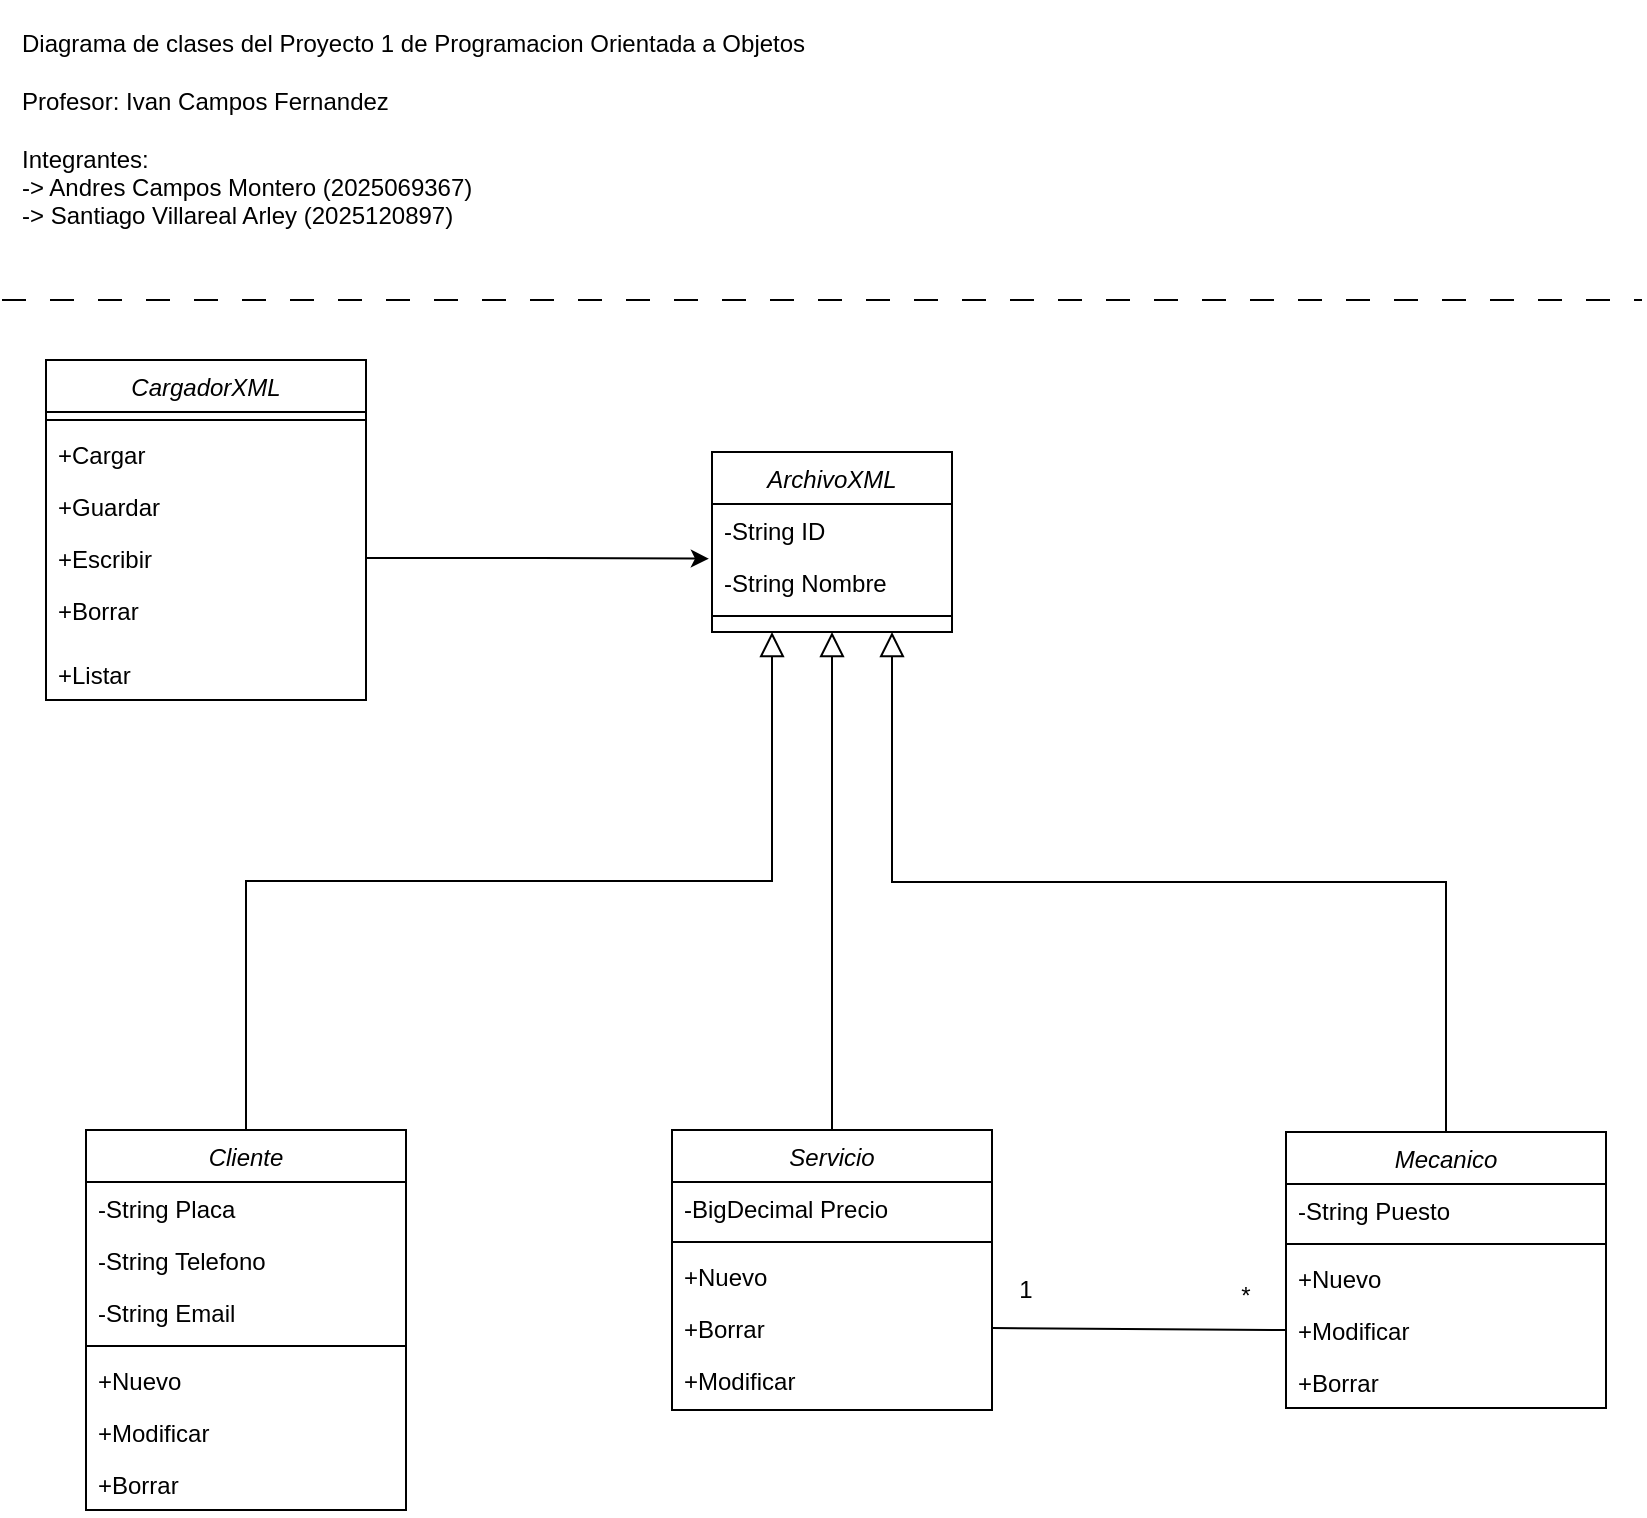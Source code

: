 <mxfile version="23.0.2" type="device">
  <diagram id="C5RBs43oDa-KdzZeNtuy" name="Page-1">
    <mxGraphModel dx="1323" dy="795" grid="1" gridSize="10" guides="1" tooltips="1" connect="1" arrows="1" fold="1" page="1" pageScale="1" pageWidth="827" pageHeight="1169" math="0" shadow="0">
      <root>
        <mxCell id="WIyWlLk6GJQsqaUBKTNV-0" />
        <mxCell id="WIyWlLk6GJQsqaUBKTNV-1" parent="WIyWlLk6GJQsqaUBKTNV-0" />
        <mxCell id="zkfFHV4jXpPFQw0GAbJ--0" value="Servicio" style="swimlane;fontStyle=2;align=center;verticalAlign=top;childLayout=stackLayout;horizontal=1;startSize=26;horizontalStack=0;resizeParent=1;resizeLast=0;collapsible=1;marginBottom=0;rounded=0;shadow=0;strokeWidth=1;" parent="WIyWlLk6GJQsqaUBKTNV-1" vertex="1">
          <mxGeometry x="337" y="575" width="160" height="140" as="geometry">
            <mxRectangle x="230" y="140" width="160" height="26" as="alternateBounds" />
          </mxGeometry>
        </mxCell>
        <mxCell id="zkfFHV4jXpPFQw0GAbJ--3" value="-BigDecimal Precio" style="text;align=left;verticalAlign=top;spacingLeft=4;spacingRight=4;overflow=hidden;rotatable=0;points=[[0,0.5],[1,0.5]];portConstraint=eastwest;rounded=0;shadow=0;html=0;" parent="zkfFHV4jXpPFQw0GAbJ--0" vertex="1">
          <mxGeometry y="26" width="160" height="26" as="geometry" />
        </mxCell>
        <mxCell id="zkfFHV4jXpPFQw0GAbJ--4" value="" style="line;html=1;strokeWidth=1;align=left;verticalAlign=middle;spacingTop=-1;spacingLeft=3;spacingRight=3;rotatable=0;labelPosition=right;points=[];portConstraint=eastwest;" parent="zkfFHV4jXpPFQw0GAbJ--0" vertex="1">
          <mxGeometry y="52" width="160" height="8" as="geometry" />
        </mxCell>
        <mxCell id="Du0yPC9hoic9Nm85iZ5u-39" value="+Nuevo" style="text;align=left;verticalAlign=top;spacingLeft=4;spacingRight=4;overflow=hidden;rotatable=0;points=[[0,0.5],[1,0.5]];portConstraint=eastwest;" vertex="1" parent="zkfFHV4jXpPFQw0GAbJ--0">
          <mxGeometry y="60" width="160" height="26" as="geometry" />
        </mxCell>
        <mxCell id="Du0yPC9hoic9Nm85iZ5u-41" value="+Borrar" style="text;align=left;verticalAlign=top;spacingLeft=4;spacingRight=4;overflow=hidden;rotatable=0;points=[[0,0.5],[1,0.5]];portConstraint=eastwest;" vertex="1" parent="zkfFHV4jXpPFQw0GAbJ--0">
          <mxGeometry y="86" width="160" height="26" as="geometry" />
        </mxCell>
        <mxCell id="Du0yPC9hoic9Nm85iZ5u-40" value="+Modificar" style="text;align=left;verticalAlign=top;spacingLeft=4;spacingRight=4;overflow=hidden;rotatable=0;points=[[0,0.5],[1,0.5]];portConstraint=eastwest;" vertex="1" parent="zkfFHV4jXpPFQw0GAbJ--0">
          <mxGeometry y="112" width="160" height="26" as="geometry" />
        </mxCell>
        <mxCell id="Du0yPC9hoic9Nm85iZ5u-2" value="Cliente" style="swimlane;fontStyle=2;align=center;verticalAlign=top;childLayout=stackLayout;horizontal=1;startSize=26;horizontalStack=0;resizeParent=1;resizeLast=0;collapsible=1;marginBottom=0;rounded=0;shadow=0;strokeWidth=1;" vertex="1" parent="WIyWlLk6GJQsqaUBKTNV-1">
          <mxGeometry x="44" y="575" width="160" height="190" as="geometry">
            <mxRectangle x="230" y="140" width="160" height="26" as="alternateBounds" />
          </mxGeometry>
        </mxCell>
        <mxCell id="Du0yPC9hoic9Nm85iZ5u-5" value="-String Placa" style="text;align=left;verticalAlign=top;spacingLeft=4;spacingRight=4;overflow=hidden;rotatable=0;points=[[0,0.5],[1,0.5]];portConstraint=eastwest;rounded=0;shadow=0;html=0;" vertex="1" parent="Du0yPC9hoic9Nm85iZ5u-2">
          <mxGeometry y="26" width="160" height="26" as="geometry" />
        </mxCell>
        <mxCell id="Du0yPC9hoic9Nm85iZ5u-6" value="-String Telefono" style="text;align=left;verticalAlign=top;spacingLeft=4;spacingRight=4;overflow=hidden;rotatable=0;points=[[0,0.5],[1,0.5]];portConstraint=eastwest;rounded=0;shadow=0;html=0;" vertex="1" parent="Du0yPC9hoic9Nm85iZ5u-2">
          <mxGeometry y="52" width="160" height="26" as="geometry" />
        </mxCell>
        <mxCell id="Du0yPC9hoic9Nm85iZ5u-7" value="-String Email" style="text;align=left;verticalAlign=top;spacingLeft=4;spacingRight=4;overflow=hidden;rotatable=0;points=[[0,0.5],[1,0.5]];portConstraint=eastwest;rounded=0;shadow=0;html=0;" vertex="1" parent="Du0yPC9hoic9Nm85iZ5u-2">
          <mxGeometry y="78" width="160" height="26" as="geometry" />
        </mxCell>
        <mxCell id="Du0yPC9hoic9Nm85iZ5u-8" value="" style="line;html=1;strokeWidth=1;align=left;verticalAlign=middle;spacingTop=-1;spacingLeft=3;spacingRight=3;rotatable=0;labelPosition=right;points=[];portConstraint=eastwest;" vertex="1" parent="Du0yPC9hoic9Nm85iZ5u-2">
          <mxGeometry y="104" width="160" height="8" as="geometry" />
        </mxCell>
        <mxCell id="Du0yPC9hoic9Nm85iZ5u-9" value="+Nuevo" style="text;align=left;verticalAlign=top;spacingLeft=4;spacingRight=4;overflow=hidden;rotatable=0;points=[[0,0.5],[1,0.5]];portConstraint=eastwest;" vertex="1" parent="Du0yPC9hoic9Nm85iZ5u-2">
          <mxGeometry y="112" width="160" height="26" as="geometry" />
        </mxCell>
        <mxCell id="Du0yPC9hoic9Nm85iZ5u-37" value="+Modificar" style="text;align=left;verticalAlign=top;spacingLeft=4;spacingRight=4;overflow=hidden;rotatable=0;points=[[0,0.5],[1,0.5]];portConstraint=eastwest;" vertex="1" parent="Du0yPC9hoic9Nm85iZ5u-2">
          <mxGeometry y="138" width="160" height="26" as="geometry" />
        </mxCell>
        <mxCell id="Du0yPC9hoic9Nm85iZ5u-38" value="+Borrar" style="text;align=left;verticalAlign=top;spacingLeft=4;spacingRight=4;overflow=hidden;rotatable=0;points=[[0,0.5],[1,0.5]];portConstraint=eastwest;" vertex="1" parent="Du0yPC9hoic9Nm85iZ5u-2">
          <mxGeometry y="164" width="160" height="26" as="geometry" />
        </mxCell>
        <mxCell id="Du0yPC9hoic9Nm85iZ5u-10" value="Mecanico" style="swimlane;fontStyle=2;align=center;verticalAlign=top;childLayout=stackLayout;horizontal=1;startSize=26;horizontalStack=0;resizeParent=1;resizeLast=0;collapsible=1;marginBottom=0;rounded=0;shadow=0;strokeWidth=1;" vertex="1" parent="WIyWlLk6GJQsqaUBKTNV-1">
          <mxGeometry x="644" y="576" width="160" height="138" as="geometry">
            <mxRectangle x="230" y="140" width="160" height="26" as="alternateBounds" />
          </mxGeometry>
        </mxCell>
        <mxCell id="Du0yPC9hoic9Nm85iZ5u-13" value="-String Puesto" style="text;align=left;verticalAlign=top;spacingLeft=4;spacingRight=4;overflow=hidden;rotatable=0;points=[[0,0.5],[1,0.5]];portConstraint=eastwest;rounded=0;shadow=0;html=0;" vertex="1" parent="Du0yPC9hoic9Nm85iZ5u-10">
          <mxGeometry y="26" width="160" height="26" as="geometry" />
        </mxCell>
        <mxCell id="Du0yPC9hoic9Nm85iZ5u-16" value="" style="line;html=1;strokeWidth=1;align=left;verticalAlign=middle;spacingTop=-1;spacingLeft=3;spacingRight=3;rotatable=0;labelPosition=right;points=[];portConstraint=eastwest;" vertex="1" parent="Du0yPC9hoic9Nm85iZ5u-10">
          <mxGeometry y="52" width="160" height="8" as="geometry" />
        </mxCell>
        <mxCell id="Du0yPC9hoic9Nm85iZ5u-42" value="+Nuevo" style="text;align=left;verticalAlign=top;spacingLeft=4;spacingRight=4;overflow=hidden;rotatable=0;points=[[0,0.5],[1,0.5]];portConstraint=eastwest;" vertex="1" parent="Du0yPC9hoic9Nm85iZ5u-10">
          <mxGeometry y="60" width="160" height="26" as="geometry" />
        </mxCell>
        <mxCell id="Du0yPC9hoic9Nm85iZ5u-43" value="+Modificar" style="text;align=left;verticalAlign=top;spacingLeft=4;spacingRight=4;overflow=hidden;rotatable=0;points=[[0,0.5],[1,0.5]];portConstraint=eastwest;" vertex="1" parent="Du0yPC9hoic9Nm85iZ5u-10">
          <mxGeometry y="86" width="160" height="26" as="geometry" />
        </mxCell>
        <mxCell id="Du0yPC9hoic9Nm85iZ5u-44" value="+Borrar" style="text;align=left;verticalAlign=top;spacingLeft=4;spacingRight=4;overflow=hidden;rotatable=0;points=[[0,0.5],[1,0.5]];portConstraint=eastwest;" vertex="1" parent="Du0yPC9hoic9Nm85iZ5u-10">
          <mxGeometry y="112" width="160" height="26" as="geometry" />
        </mxCell>
        <mxCell id="Du0yPC9hoic9Nm85iZ5u-20" value="CargadorXML" style="swimlane;fontStyle=2;align=center;verticalAlign=top;childLayout=stackLayout;horizontal=1;startSize=26;horizontalStack=0;resizeParent=1;resizeLast=0;collapsible=1;marginBottom=0;rounded=0;shadow=0;strokeWidth=1;" vertex="1" parent="WIyWlLk6GJQsqaUBKTNV-1">
          <mxGeometry x="24" y="190" width="160" height="170" as="geometry">
            <mxRectangle x="230" y="140" width="160" height="26" as="alternateBounds" />
          </mxGeometry>
        </mxCell>
        <mxCell id="Du0yPC9hoic9Nm85iZ5u-26" value="" style="line;html=1;strokeWidth=1;align=left;verticalAlign=middle;spacingTop=-1;spacingLeft=3;spacingRight=3;rotatable=0;labelPosition=right;points=[];portConstraint=eastwest;" vertex="1" parent="Du0yPC9hoic9Nm85iZ5u-20">
          <mxGeometry y="26" width="160" height="8" as="geometry" />
        </mxCell>
        <mxCell id="Du0yPC9hoic9Nm85iZ5u-22" value="+Cargar" style="text;align=left;verticalAlign=top;spacingLeft=4;spacingRight=4;overflow=hidden;rotatable=0;points=[[0,0.5],[1,0.5]];portConstraint=eastwest;rounded=0;shadow=0;html=0;" vertex="1" parent="Du0yPC9hoic9Nm85iZ5u-20">
          <mxGeometry y="34" width="160" height="26" as="geometry" />
        </mxCell>
        <mxCell id="Du0yPC9hoic9Nm85iZ5u-23" value="+Guardar" style="text;align=left;verticalAlign=top;spacingLeft=4;spacingRight=4;overflow=hidden;rotatable=0;points=[[0,0.5],[1,0.5]];portConstraint=eastwest;rounded=0;shadow=0;html=0;" vertex="1" parent="Du0yPC9hoic9Nm85iZ5u-20">
          <mxGeometry y="60" width="160" height="26" as="geometry" />
        </mxCell>
        <mxCell id="Du0yPC9hoic9Nm85iZ5u-24" value="+Escribir" style="text;align=left;verticalAlign=top;spacingLeft=4;spacingRight=4;overflow=hidden;rotatable=0;points=[[0,0.5],[1,0.5]];portConstraint=eastwest;rounded=0;shadow=0;html=0;" vertex="1" parent="Du0yPC9hoic9Nm85iZ5u-20">
          <mxGeometry y="86" width="160" height="26" as="geometry" />
        </mxCell>
        <mxCell id="Du0yPC9hoic9Nm85iZ5u-25" value="+Borrar" style="text;align=left;verticalAlign=top;spacingLeft=4;spacingRight=4;overflow=hidden;rotatable=0;points=[[0,0.5],[1,0.5]];portConstraint=eastwest;rounded=0;shadow=0;html=0;" vertex="1" parent="Du0yPC9hoic9Nm85iZ5u-20">
          <mxGeometry y="112" width="160" height="32" as="geometry" />
        </mxCell>
        <mxCell id="Du0yPC9hoic9Nm85iZ5u-31" value="+Listar" style="text;align=left;verticalAlign=top;spacingLeft=4;spacingRight=4;overflow=hidden;rotatable=0;points=[[0,0.5],[1,0.5]];portConstraint=eastwest;rounded=0;shadow=0;html=0;" vertex="1" parent="Du0yPC9hoic9Nm85iZ5u-20">
          <mxGeometry y="144" width="160" height="26" as="geometry" />
        </mxCell>
        <mxCell id="Du0yPC9hoic9Nm85iZ5u-29" value="ArchivoXML" style="swimlane;fontStyle=2;align=center;verticalAlign=top;childLayout=stackLayout;horizontal=1;startSize=26;horizontalStack=0;resizeParent=1;resizeLast=0;collapsible=1;marginBottom=0;rounded=0;shadow=0;strokeWidth=1;" vertex="1" parent="WIyWlLk6GJQsqaUBKTNV-1">
          <mxGeometry x="357" y="236" width="120" height="90" as="geometry">
            <mxRectangle x="230" y="140" width="160" height="26" as="alternateBounds" />
          </mxGeometry>
        </mxCell>
        <mxCell id="Du0yPC9hoic9Nm85iZ5u-35" value="-String ID" style="text;align=left;verticalAlign=top;spacingLeft=4;spacingRight=4;overflow=hidden;rotatable=0;points=[[0,0.5],[1,0.5]];portConstraint=eastwest;" vertex="1" parent="Du0yPC9hoic9Nm85iZ5u-29">
          <mxGeometry y="26" width="120" height="26" as="geometry" />
        </mxCell>
        <mxCell id="Du0yPC9hoic9Nm85iZ5u-36" value="-String Nombre" style="text;align=left;verticalAlign=top;spacingLeft=4;spacingRight=4;overflow=hidden;rotatable=0;points=[[0,0.5],[1,0.5]];portConstraint=eastwest;rounded=0;shadow=0;html=0;" vertex="1" parent="Du0yPC9hoic9Nm85iZ5u-29">
          <mxGeometry y="52" width="120" height="26" as="geometry" />
        </mxCell>
        <mxCell id="Du0yPC9hoic9Nm85iZ5u-30" value="" style="line;html=1;strokeWidth=1;align=left;verticalAlign=middle;spacingTop=-1;spacingLeft=3;spacingRight=3;rotatable=0;labelPosition=right;points=[];portConstraint=eastwest;" vertex="1" parent="Du0yPC9hoic9Nm85iZ5u-29">
          <mxGeometry y="78" width="120" height="8" as="geometry" />
        </mxCell>
        <mxCell id="Du0yPC9hoic9Nm85iZ5u-46" style="edgeStyle=orthogonalEdgeStyle;rounded=0;orthogonalLoop=1;jettySize=auto;html=1;exitX=1;exitY=0.5;exitDx=0;exitDy=0;entryX=-0.013;entryY=0.051;entryDx=0;entryDy=0;entryPerimeter=0;" edge="1" parent="WIyWlLk6GJQsqaUBKTNV-1" source="Du0yPC9hoic9Nm85iZ5u-24" target="Du0yPC9hoic9Nm85iZ5u-36">
          <mxGeometry relative="1" as="geometry" />
        </mxCell>
        <mxCell id="Du0yPC9hoic9Nm85iZ5u-47" value="" style="endArrow=block;endSize=10;endFill=0;shadow=0;strokeWidth=1;rounded=0;edgeStyle=elbowEdgeStyle;elbow=vertical;entryX=0.5;entryY=1;entryDx=0;entryDy=0;exitX=0.5;exitY=0;exitDx=0;exitDy=0;" edge="1" parent="WIyWlLk6GJQsqaUBKTNV-1" source="zkfFHV4jXpPFQw0GAbJ--0" target="Du0yPC9hoic9Nm85iZ5u-29">
          <mxGeometry width="160" relative="1" as="geometry">
            <mxPoint x="414" y="540" as="sourcePoint" />
            <mxPoint x="304" y="438" as="targetPoint" />
          </mxGeometry>
        </mxCell>
        <mxCell id="Du0yPC9hoic9Nm85iZ5u-48" value="" style="endArrow=block;endSize=10;endFill=0;shadow=0;strokeWidth=1;rounded=0;edgeStyle=elbowEdgeStyle;elbow=vertical;entryX=0.75;entryY=1;entryDx=0;entryDy=0;exitX=0.5;exitY=0;exitDx=0;exitDy=0;" edge="1" parent="WIyWlLk6GJQsqaUBKTNV-1" source="Du0yPC9hoic9Nm85iZ5u-10" target="Du0yPC9hoic9Nm85iZ5u-29">
          <mxGeometry width="160" relative="1" as="geometry">
            <mxPoint x="427" y="585" as="sourcePoint" />
            <mxPoint x="427" y="336" as="targetPoint" />
          </mxGeometry>
        </mxCell>
        <mxCell id="Du0yPC9hoic9Nm85iZ5u-49" value="" style="endArrow=block;endSize=10;endFill=0;shadow=0;strokeWidth=1;rounded=0;edgeStyle=elbowEdgeStyle;elbow=vertical;entryX=0.25;entryY=1;entryDx=0;entryDy=0;exitX=0.5;exitY=0;exitDx=0;exitDy=0;" edge="1" parent="WIyWlLk6GJQsqaUBKTNV-1" source="Du0yPC9hoic9Nm85iZ5u-2" target="Du0yPC9hoic9Nm85iZ5u-29">
          <mxGeometry width="160" relative="1" as="geometry">
            <mxPoint x="734" y="590" as="sourcePoint" />
            <mxPoint x="457" y="336" as="targetPoint" />
          </mxGeometry>
        </mxCell>
        <mxCell id="Du0yPC9hoic9Nm85iZ5u-51" value="" style="endArrow=none;html=1;rounded=0;exitX=1;exitY=0.5;exitDx=0;exitDy=0;entryX=0;entryY=0.5;entryDx=0;entryDy=0;" edge="1" parent="WIyWlLk6GJQsqaUBKTNV-1" source="Du0yPC9hoic9Nm85iZ5u-41" target="Du0yPC9hoic9Nm85iZ5u-43">
          <mxGeometry width="50" height="50" relative="1" as="geometry">
            <mxPoint x="564" y="800" as="sourcePoint" />
            <mxPoint x="614" y="750" as="targetPoint" />
          </mxGeometry>
        </mxCell>
        <mxCell id="Du0yPC9hoic9Nm85iZ5u-58" value="1" style="text;html=1;strokeColor=none;fillColor=none;align=center;verticalAlign=middle;whiteSpace=wrap;rounded=0;" vertex="1" parent="WIyWlLk6GJQsqaUBKTNV-1">
          <mxGeometry x="504" y="640" width="20" height="30" as="geometry" />
        </mxCell>
        <mxCell id="Du0yPC9hoic9Nm85iZ5u-57" value="*" style="text;html=1;strokeColor=none;fillColor=none;align=center;verticalAlign=middle;whiteSpace=wrap;rounded=0;" vertex="1" parent="WIyWlLk6GJQsqaUBKTNV-1">
          <mxGeometry x="614" y="643" width="20" height="30" as="geometry" />
        </mxCell>
        <mxCell id="Du0yPC9hoic9Nm85iZ5u-60" value="Diagrama de clases del Proyecto 1 de Programacion Orientada a Objetos&lt;br&gt;&lt;br&gt;Profesor: Ivan Campos Fernandez&lt;br&gt;&lt;br&gt;Integrantes:&lt;br&gt;-&amp;gt; Andres Campos Montero (2025069367)&lt;br&gt;-&amp;gt; Santiago Villareal Arley (2025120897)" style="text;html=1;strokeColor=none;fillColor=none;align=left;verticalAlign=middle;whiteSpace=wrap;rounded=0;labelPosition=center;verticalLabelPosition=middle;" vertex="1" parent="WIyWlLk6GJQsqaUBKTNV-1">
          <mxGeometry x="10" y="10" width="680" height="130" as="geometry" />
        </mxCell>
        <mxCell id="Du0yPC9hoic9Nm85iZ5u-61" value="" style="endArrow=none;html=1;rounded=0;exitX=1;exitY=0.5;exitDx=0;exitDy=0;dashed=1;dashPattern=12 12;" edge="1" parent="WIyWlLk6GJQsqaUBKTNV-1">
          <mxGeometry width="50" height="50" relative="1" as="geometry">
            <mxPoint x="2" y="160" as="sourcePoint" />
            <mxPoint x="822" y="160" as="targetPoint" />
          </mxGeometry>
        </mxCell>
      </root>
    </mxGraphModel>
  </diagram>
</mxfile>
